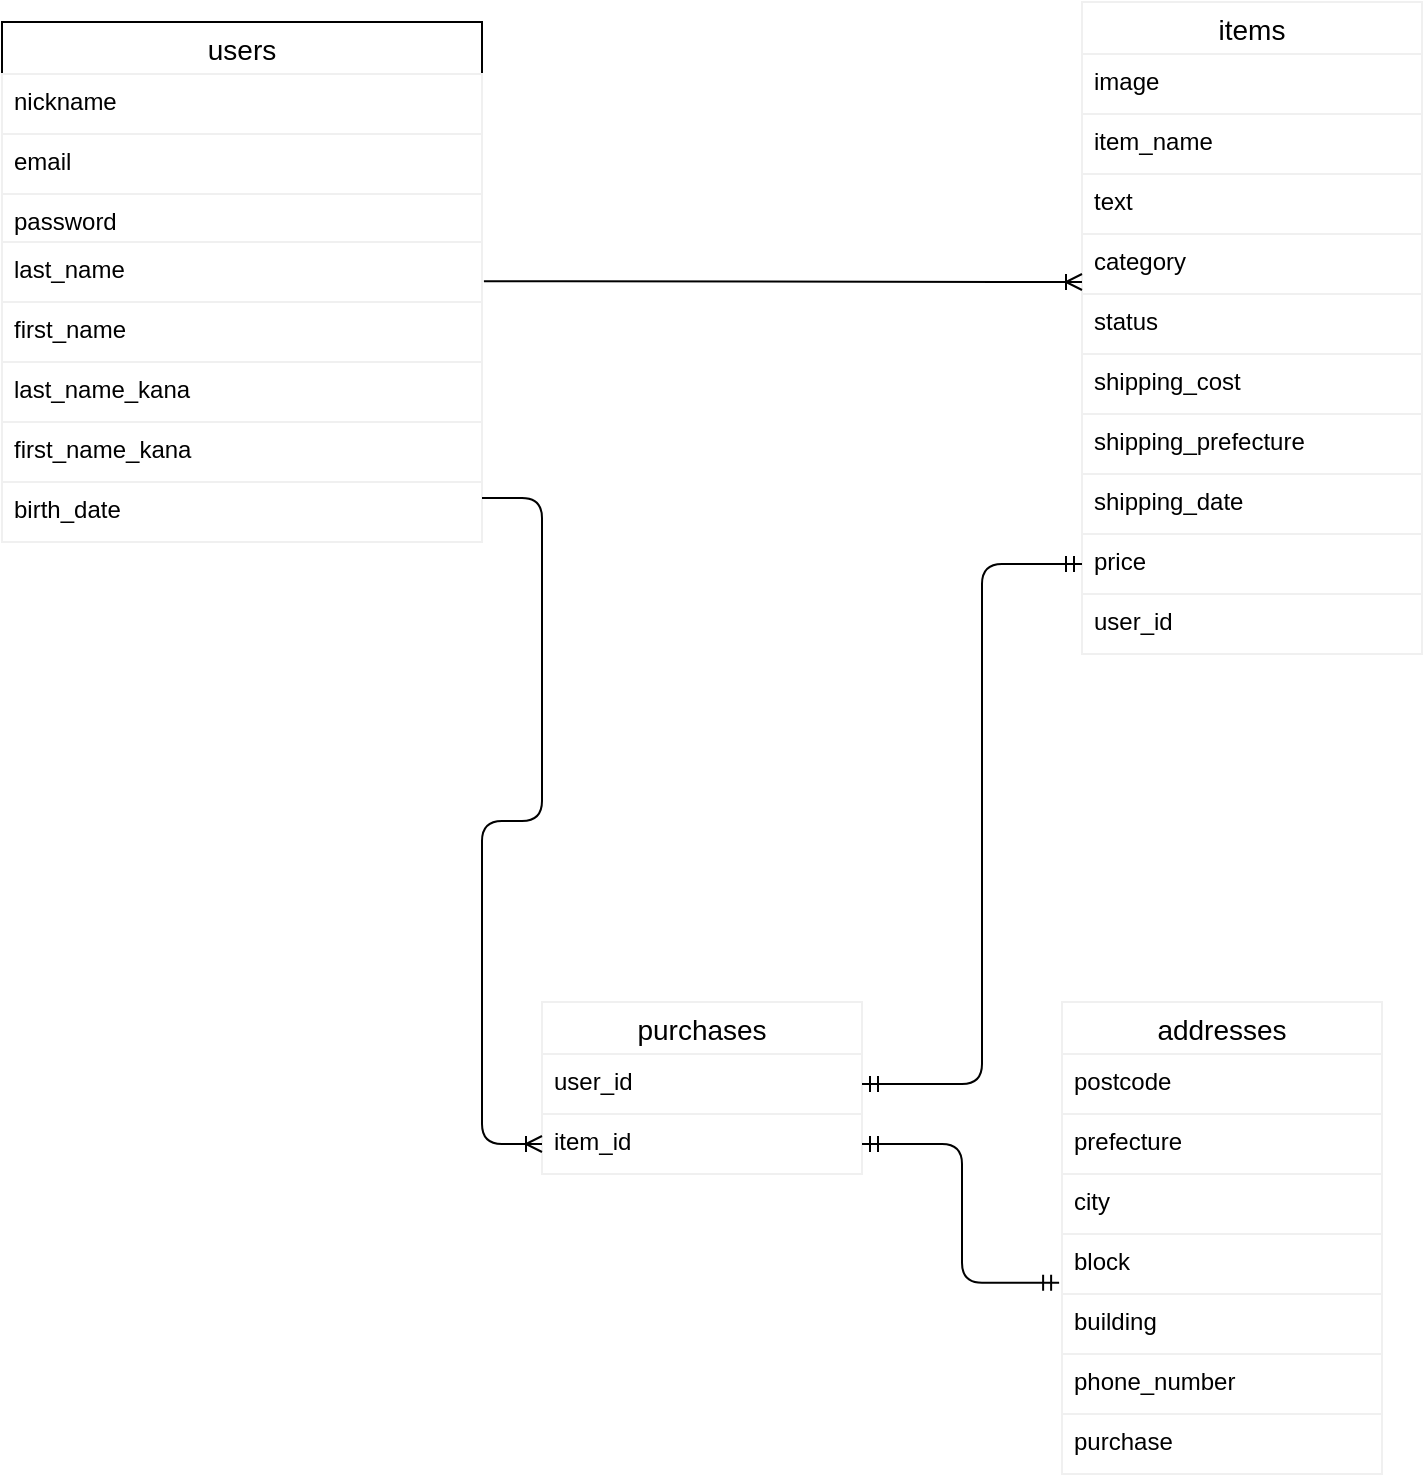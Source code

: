 <mxfile version="13.6.5">
    <diagram id="OdDnQcjId9VMzq6DKNzU" name="ページ1">
        <mxGraphModel dx="701" dy="680" grid="1" gridSize="10" guides="1" tooltips="1" connect="1" arrows="1" fold="1" page="1" pageScale="1" pageWidth="1654" pageHeight="1169" math="0" shadow="0">
            <root>
                <mxCell id="0"/>
                <mxCell id="1" parent="0"/>
                <mxCell id="31" value="items" style="swimlane;fontStyle=0;childLayout=stackLayout;horizontal=1;startSize=26;horizontalStack=0;resizeParent=1;resizeParentMax=0;resizeLast=0;collapsible=1;marginBottom=0;align=center;fontSize=14;strokeColor=#f0f0f0;" parent="1" vertex="1">
                    <mxGeometry x="550" y="100" width="170" height="326" as="geometry"/>
                </mxCell>
                <mxCell id="32" value="image" style="text;fillColor=none;spacingLeft=4;spacingRight=4;overflow=hidden;rotatable=0;points=[[0,0.5],[1,0.5]];portConstraint=eastwest;fontSize=12;strokeColor=#f0f0f0;" parent="31" vertex="1">
                    <mxGeometry y="26" width="170" height="30" as="geometry"/>
                </mxCell>
                <mxCell id="33" value="item_name" style="text;fillColor=none;spacingLeft=4;spacingRight=4;overflow=hidden;rotatable=0;points=[[0,0.5],[1,0.5]];portConstraint=eastwest;fontSize=12;strokeColor=#f0f0f0;" parent="31" vertex="1">
                    <mxGeometry y="56" width="170" height="30" as="geometry"/>
                </mxCell>
                <mxCell id="34" value="text" style="text;fillColor=none;spacingLeft=4;spacingRight=4;overflow=hidden;rotatable=0;points=[[0,0.5],[1,0.5]];portConstraint=eastwest;fontSize=12;strokeColor=#f0f0f0;" parent="31" vertex="1">
                    <mxGeometry y="86" width="170" height="30" as="geometry"/>
                </mxCell>
                <mxCell id="35" value="category" style="text;fillColor=none;spacingLeft=4;spacingRight=4;overflow=hidden;rotatable=0;points=[[0,0.5],[1,0.5]];portConstraint=eastwest;fontSize=12;strokeColor=#f0f0f0;" parent="31" vertex="1">
                    <mxGeometry y="116" width="170" height="30" as="geometry"/>
                </mxCell>
                <mxCell id="36" value="status" style="text;fillColor=none;spacingLeft=4;spacingRight=4;overflow=hidden;rotatable=0;points=[[0,0.5],[1,0.5]];portConstraint=eastwest;fontSize=12;strokeColor=#f0f0f0;" parent="31" vertex="1">
                    <mxGeometry y="146" width="170" height="30" as="geometry"/>
                </mxCell>
                <mxCell id="37" value="shipping_cost" style="text;fillColor=none;spacingLeft=4;spacingRight=4;overflow=hidden;rotatable=0;points=[[0,0.5],[1,0.5]];portConstraint=eastwest;fontSize=12;strokeColor=#f0f0f0;" parent="31" vertex="1">
                    <mxGeometry y="176" width="170" height="30" as="geometry"/>
                </mxCell>
                <mxCell id="38" value="shipping_prefecture" style="text;fillColor=none;spacingLeft=4;spacingRight=4;overflow=hidden;rotatable=0;points=[[0,0.5],[1,0.5]];portConstraint=eastwest;fontSize=12;strokeColor=#f0f0f0;" parent="31" vertex="1">
                    <mxGeometry y="206" width="170" height="30" as="geometry"/>
                </mxCell>
                <mxCell id="39" value="shipping_date" style="text;fillColor=none;spacingLeft=4;spacingRight=4;overflow=hidden;rotatable=0;points=[[0,0.5],[1,0.5]];portConstraint=eastwest;fontSize=12;strokeColor=#f0f0f0;" parent="31" vertex="1">
                    <mxGeometry y="236" width="170" height="30" as="geometry"/>
                </mxCell>
                <mxCell id="40" value="price" style="text;fillColor=none;spacingLeft=4;spacingRight=4;overflow=hidden;rotatable=0;points=[[0,0.5],[1,0.5]];portConstraint=eastwest;fontSize=12;strokeColor=#f0f0f0;" parent="31" vertex="1">
                    <mxGeometry y="266" width="170" height="30" as="geometry"/>
                </mxCell>
                <mxCell id="43" value="user_id " style="text;fillColor=none;spacingLeft=4;spacingRight=4;overflow=hidden;rotatable=0;points=[[0,0.5],[1,0.5]];portConstraint=eastwest;fontSize=12;strokeColor=#f0f0f0;" parent="31" vertex="1">
                    <mxGeometry y="296" width="170" height="30" as="geometry"/>
                </mxCell>
                <mxCell id="44" value="purchases" style="swimlane;fontStyle=0;childLayout=stackLayout;horizontal=1;startSize=26;horizontalStack=0;resizeParent=1;resizeParentMax=0;resizeLast=0;collapsible=1;marginBottom=0;align=center;fontSize=14;strokeColor=#f0f0f0;" parent="1" vertex="1">
                    <mxGeometry x="280" y="600" width="160" height="86" as="geometry"/>
                </mxCell>
                <mxCell id="48" value="user_id" style="text;fillColor=none;spacingLeft=4;spacingRight=4;overflow=hidden;rotatable=0;points=[[0,0.5],[1,0.5]];portConstraint=eastwest;fontSize=12;strokeColor=#f0f0f0;" parent="44" vertex="1">
                    <mxGeometry y="26" width="160" height="30" as="geometry"/>
                </mxCell>
                <mxCell id="49" value="item_id" style="text;fillColor=none;spacingLeft=4;spacingRight=4;overflow=hidden;rotatable=0;points=[[0,0.5],[1,0.5]];portConstraint=eastwest;fontSize=12;strokeColor=#f0f0f0;" parent="44" vertex="1">
                    <mxGeometry y="56" width="160" height="30" as="geometry"/>
                </mxCell>
                <mxCell id="50" value="addresses" style="swimlane;fontStyle=0;childLayout=stackLayout;horizontal=1;startSize=26;horizontalStack=0;resizeParent=1;resizeParentMax=0;resizeLast=0;collapsible=1;marginBottom=0;align=center;fontSize=14;strokeColor=#f0f0f0;" parent="1" vertex="1">
                    <mxGeometry x="540" y="600" width="160" height="236" as="geometry"/>
                </mxCell>
                <mxCell id="51" value="postcode" style="text;fillColor=none;spacingLeft=4;spacingRight=4;overflow=hidden;rotatable=0;points=[[0,0.5],[1,0.5]];portConstraint=eastwest;fontSize=12;strokeColor=#f0f0f0;" parent="50" vertex="1">
                    <mxGeometry y="26" width="160" height="30" as="geometry"/>
                </mxCell>
                <mxCell id="52" value="prefecture" style="text;fillColor=none;spacingLeft=4;spacingRight=4;overflow=hidden;rotatable=0;points=[[0,0.5],[1,0.5]];portConstraint=eastwest;fontSize=12;strokeColor=#f0f0f0;" parent="50" vertex="1">
                    <mxGeometry y="56" width="160" height="30" as="geometry"/>
                </mxCell>
                <mxCell id="53" value="city" style="text;fillColor=none;spacingLeft=4;spacingRight=4;overflow=hidden;rotatable=0;points=[[0,0.5],[1,0.5]];portConstraint=eastwest;fontSize=12;strokeColor=#f0f0f0;" parent="50" vertex="1">
                    <mxGeometry y="86" width="160" height="30" as="geometry"/>
                </mxCell>
                <mxCell id="58" value="block" style="text;fillColor=none;spacingLeft=4;spacingRight=4;overflow=hidden;rotatable=0;points=[[0,0.5],[1,0.5]];portConstraint=eastwest;fontSize=12;strokeColor=#f0f0f0;" parent="50" vertex="1">
                    <mxGeometry y="116" width="160" height="30" as="geometry"/>
                </mxCell>
                <mxCell id="59" value="building" style="text;fillColor=none;spacingLeft=4;spacingRight=4;overflow=hidden;rotatable=0;points=[[0,0.5],[1,0.5]];portConstraint=eastwest;fontSize=12;strokeColor=#f0f0f0;" parent="50" vertex="1">
                    <mxGeometry y="146" width="160" height="30" as="geometry"/>
                </mxCell>
                <mxCell id="60" value="phone_number" style="text;fillColor=none;spacingLeft=4;spacingRight=4;overflow=hidden;rotatable=0;points=[[0,0.5],[1,0.5]];portConstraint=eastwest;fontSize=12;strokeColor=#f0f0f0;" parent="50" vertex="1">
                    <mxGeometry y="176" width="160" height="30" as="geometry"/>
                </mxCell>
                <mxCell id="237" value="purchase&#10;" style="text;fillColor=none;spacingLeft=4;spacingRight=4;overflow=hidden;rotatable=0;points=[[0,0.5],[1,0.5]];portConstraint=eastwest;fontSize=12;strokeColor=#f0f0f0;" vertex="1" parent="50">
                    <mxGeometry y="206" width="160" height="30" as="geometry"/>
                </mxCell>
                <mxCell id="19" value="users" style="swimlane;fontStyle=0;childLayout=stackLayout;horizontal=1;startSize=26;horizontalStack=0;resizeParent=1;resizeParentMax=0;resizeLast=0;collapsible=1;marginBottom=0;align=center;fontSize=14;perimeterSpacing=0;" parent="1" vertex="1">
                    <mxGeometry x="10" y="110" width="240" height="260" as="geometry">
                        <mxRectangle x="30" y="300" width="50" height="26" as="alternateBounds"/>
                    </mxGeometry>
                </mxCell>
                <mxCell id="20" value="nickname&#10;&#10;" style="text;fillColor=none;spacingLeft=4;spacingRight=4;overflow=hidden;rotatable=0;points=[[0,0.5],[1,0.5]];portConstraint=eastwest;fontSize=12;strokeColor=#f0f0f0;" parent="19" vertex="1">
                    <mxGeometry y="26" width="240" height="30" as="geometry"/>
                </mxCell>
                <mxCell id="21" value="email" style="text;fillColor=none;spacingLeft=4;spacingRight=4;overflow=hidden;rotatable=0;points=[[0,0.5],[1,0.5]];portConstraint=eastwest;fontSize=12;strokeColor=#f0f0f0;" parent="19" vertex="1">
                    <mxGeometry y="56" width="240" height="30" as="geometry"/>
                </mxCell>
                <mxCell id="22" value="password" style="text;fillColor=none;spacingLeft=4;spacingRight=4;overflow=hidden;rotatable=0;points=[[0,0.5],[1,0.5]];portConstraint=eastwest;fontSize=12;strokeColor=#f0f0f0;" parent="19" vertex="1">
                    <mxGeometry y="86" width="240" height="24" as="geometry"/>
                </mxCell>
                <mxCell id="23" value="last_name" style="text;fillColor=none;spacingLeft=4;spacingRight=4;overflow=hidden;rotatable=0;points=[[0,0.5],[1,0.5]];portConstraint=eastwest;fontSize=12;strokeColor=#f0f0f0;" parent="19" vertex="1">
                    <mxGeometry y="110" width="240" height="30" as="geometry"/>
                </mxCell>
                <mxCell id="24" value="first_name" style="text;fillColor=none;spacingLeft=4;spacingRight=4;overflow=hidden;rotatable=0;points=[[0,0.5],[1,0.5]];portConstraint=eastwest;fontSize=12;strokeColor=#f0f0f0;" parent="19" vertex="1">
                    <mxGeometry y="140" width="240" height="30" as="geometry"/>
                </mxCell>
                <mxCell id="25" value="last_name_kana" style="text;fillColor=none;spacingLeft=4;spacingRight=4;overflow=hidden;rotatable=0;points=[[0,0.5],[1,0.5]];portConstraint=eastwest;fontSize=12;strokeColor=#f0f0f0;" parent="19" vertex="1">
                    <mxGeometry y="170" width="240" height="30" as="geometry"/>
                </mxCell>
                <mxCell id="26" value="first_name_kana" style="text;fillColor=none;spacingLeft=4;spacingRight=4;overflow=hidden;rotatable=0;points=[[0,0.5],[1,0.5]];portConstraint=eastwest;fontSize=12;strokeColor=#f0f0f0;" parent="19" vertex="1">
                    <mxGeometry y="200" width="240" height="30" as="geometry"/>
                </mxCell>
                <mxCell id="27" value="birth_date&#10;" style="text;fillColor=none;spacingLeft=4;spacingRight=4;overflow=hidden;rotatable=0;points=[[0,0.5],[1,0.5]];portConstraint=eastwest;fontSize=12;strokeColor=#f0f0f0;" parent="19" vertex="1">
                    <mxGeometry y="230" width="240" height="30" as="geometry"/>
                </mxCell>
                <mxCell id="228" value="" style="edgeStyle=entityRelationEdgeStyle;fontSize=12;html=1;endArrow=ERoneToMany;entryX=0;entryY=0.8;entryDx=0;entryDy=0;entryPerimeter=0;exitX=1.004;exitY=0.654;exitDx=0;exitDy=0;exitPerimeter=0;" parent="1" source="23" target="35" edge="1">
                    <mxGeometry width="100" height="100" relative="1" as="geometry">
                        <mxPoint x="254" y="240" as="sourcePoint"/>
                        <mxPoint x="540" y="240" as="targetPoint"/>
                    </mxGeometry>
                </mxCell>
                <mxCell id="233" value="" style="fontSize=12;html=1;endArrow=ERmandOne;startArrow=ERmandOne;exitX=1;exitY=0.5;exitDx=0;exitDy=0;edgeStyle=orthogonalEdgeStyle;entryX=0;entryY=0.5;entryDx=0;entryDy=0;" parent="1" target="40" edge="1">
                    <mxGeometry width="100" height="100" relative="1" as="geometry">
                        <mxPoint x="440" y="641" as="sourcePoint"/>
                        <mxPoint x="500" y="450" as="targetPoint"/>
                        <Array as="points">
                            <mxPoint x="500" y="641"/>
                            <mxPoint x="500" y="381"/>
                        </Array>
                    </mxGeometry>
                </mxCell>
                <mxCell id="235" value="" style="edgeStyle=orthogonalEdgeStyle;fontSize=12;html=1;endArrow=ERmandOne;startArrow=ERmandOne;entryX=-0.009;entryY=0.813;entryDx=0;entryDy=0;entryPerimeter=0;" parent="1" source="49" target="58" edge="1">
                    <mxGeometry width="100" height="100" relative="1" as="geometry">
                        <mxPoint x="440" y="740" as="sourcePoint"/>
                        <mxPoint x="536" y="742" as="targetPoint"/>
                    </mxGeometry>
                </mxCell>
                <mxCell id="236" value="" style="edgeStyle=entityRelationEdgeStyle;fontSize=12;html=1;endArrow=ERoneToMany;entryX=0;entryY=0.5;entryDx=0;entryDy=0;" parent="1" target="49" edge="1">
                    <mxGeometry width="100" height="100" relative="1" as="geometry">
                        <mxPoint x="250" y="348" as="sourcePoint"/>
                        <mxPoint x="270" y="670" as="targetPoint"/>
                    </mxGeometry>
                </mxCell>
            </root>
        </mxGraphModel>
    </diagram>
</mxfile>